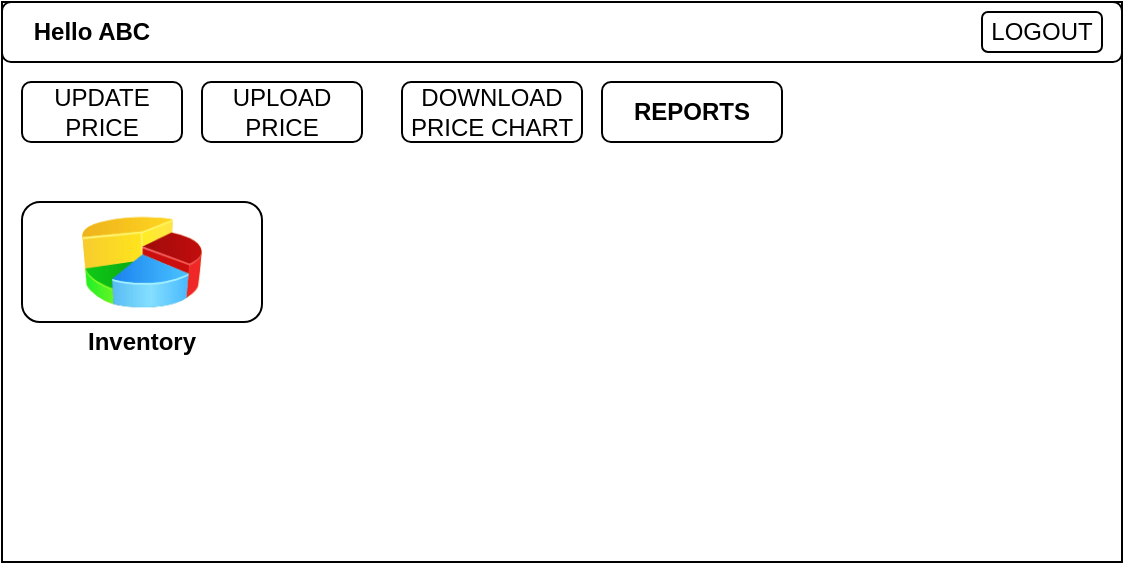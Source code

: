 <mxfile version="14.5.7" type="github">
  <diagram id="3zBokrBIPQ69dkRLH_zG" name="Page-1">
    <mxGraphModel dx="796" dy="494" grid="1" gridSize="10" guides="1" tooltips="1" connect="1" arrows="1" fold="1" page="1" pageScale="1" pageWidth="850" pageHeight="1100" math="0" shadow="0">
      <root>
        <mxCell id="0" />
        <mxCell id="1" parent="0" />
        <mxCell id="VdiR7Nu6vzVMNhyCqP86-1" value="" style="rounded=0;whiteSpace=wrap;html=1;" parent="1" vertex="1">
          <mxGeometry x="120" y="120" width="560" height="280" as="geometry" />
        </mxCell>
        <mxCell id="MFXbKcEDl9_F8biCnuB_-2" value="" style="rounded=1;whiteSpace=wrap;html=1;" vertex="1" parent="1">
          <mxGeometry x="120" y="120" width="560" height="30" as="geometry" />
        </mxCell>
        <mxCell id="MFXbKcEDl9_F8biCnuB_-3" value="LOGOUT" style="rounded=1;whiteSpace=wrap;html=1;" vertex="1" parent="1">
          <mxGeometry x="610" y="125" width="60" height="20" as="geometry" />
        </mxCell>
        <mxCell id="MFXbKcEDl9_F8biCnuB_-4" value="&lt;b&gt;Hello ABC&lt;/b&gt;" style="text;html=1;strokeColor=none;fillColor=none;align=center;verticalAlign=middle;whiteSpace=wrap;rounded=0;" vertex="1" parent="1">
          <mxGeometry x="130" y="125" width="70" height="20" as="geometry" />
        </mxCell>
        <mxCell id="MFXbKcEDl9_F8biCnuB_-6" value="UPDATE PRICE" style="rounded=1;whiteSpace=wrap;html=1;" vertex="1" parent="1">
          <mxGeometry x="130" y="160" width="80" height="30" as="geometry" />
        </mxCell>
        <mxCell id="MFXbKcEDl9_F8biCnuB_-8" value="UPLOAD PRICE" style="rounded=1;whiteSpace=wrap;html=1;" vertex="1" parent="1">
          <mxGeometry x="220" y="160" width="80" height="30" as="geometry" />
        </mxCell>
        <mxCell id="MFXbKcEDl9_F8biCnuB_-10" value="DOWNLOAD PRICE CHART" style="rounded=1;whiteSpace=wrap;html=1;" vertex="1" parent="1">
          <mxGeometry x="320" y="160" width="90" height="30" as="geometry" />
        </mxCell>
        <mxCell id="MFXbKcEDl9_F8biCnuB_-12" value="&lt;b&gt;REPORTS&lt;/b&gt;" style="rounded=1;whiteSpace=wrap;html=1;" vertex="1" parent="1">
          <mxGeometry x="420" y="160" width="90" height="30" as="geometry" />
        </mxCell>
        <mxCell id="MFXbKcEDl9_F8biCnuB_-14" value="" style="group" vertex="1" connectable="0" parent="1">
          <mxGeometry x="130" y="220" width="120" height="60" as="geometry" />
        </mxCell>
        <mxCell id="MFXbKcEDl9_F8biCnuB_-5" value="" style="rounded=1;whiteSpace=wrap;html=1;" vertex="1" parent="MFXbKcEDl9_F8biCnuB_-14">
          <mxGeometry width="120" height="60" as="geometry" />
        </mxCell>
        <mxCell id="MFXbKcEDl9_F8biCnuB_-13" value="" style="image;html=1;image=img/lib/clip_art/finance/Pie_Chart_128x128.png" vertex="1" parent="MFXbKcEDl9_F8biCnuB_-14">
          <mxGeometry x="30" width="60" height="60" as="geometry" />
        </mxCell>
        <mxCell id="MFXbKcEDl9_F8biCnuB_-15" value="&lt;b&gt;Inventory&lt;/b&gt;" style="text;html=1;strokeColor=none;fillColor=none;align=center;verticalAlign=middle;whiteSpace=wrap;rounded=0;" vertex="1" parent="1">
          <mxGeometry x="150" y="280" width="80" height="20" as="geometry" />
        </mxCell>
      </root>
    </mxGraphModel>
  </diagram>
</mxfile>
